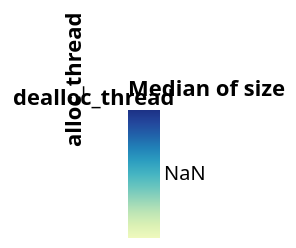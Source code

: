 {
  "$schema": "https://vega.github.io/schema/vega-lite/v5.json",
  "data": {"name": "table"},
  "mark": "rect",
  "encoding": {
    "y": {"field": "alloc_thread", "type": "nominal"},
    "x": {"field": "dealloc_thread", "type": "ordinal"},
    "color": {"aggregate": "median", "field": "size"}
  },
  "config": {
    "axis": {"grid": true, "tickBand": "extent"}
  }
}
